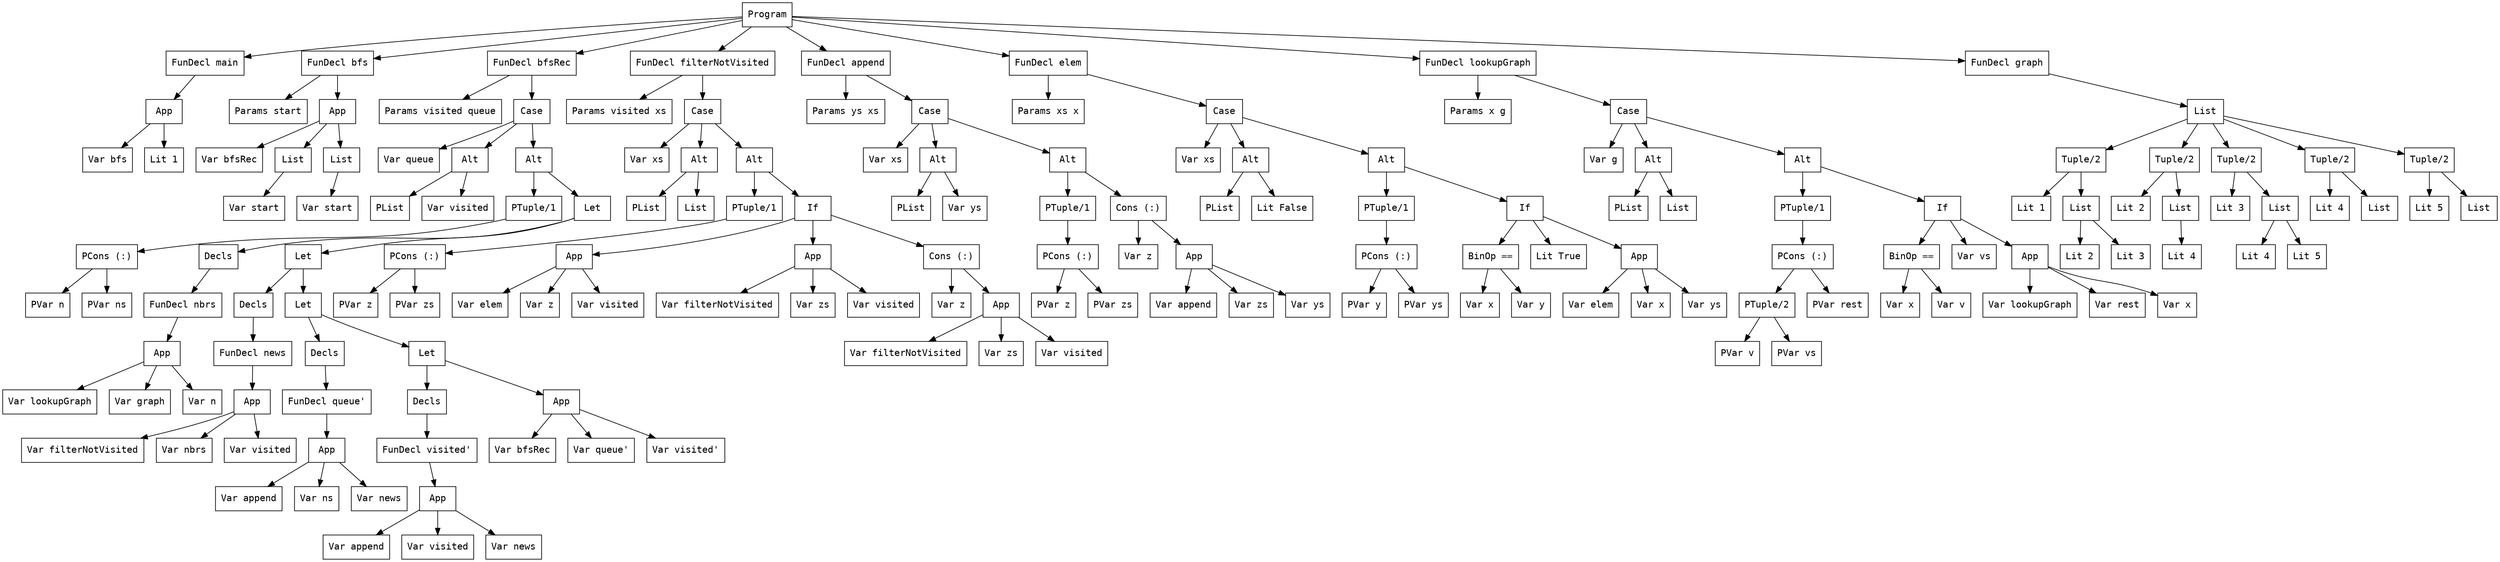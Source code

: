 digraph AST {
  rankdir=TB;
  node [shape=box,fontname="monospace"];
  0 [shape=box,label="Program"];
  1 [shape=box,label="FunDecl main"];
  2 [shape=box,label="App"];
  3 [shape=box,label="Var bfs"];
  2 -> 3;
  4 [shape=box,label="Lit 1"];
  2 -> 4;
  1 -> 2;
  0 -> 1;
  5 [shape=box,label="FunDecl bfs"];
  6 [shape=box,label="Params start"];
  5 -> 6;
  7 [shape=box,label="App"];
  8 [shape=box,label="Var bfsRec"];
  7 -> 8;
  9 [shape=box,label="List"];
  10 [shape=box,label="Var start"];
  9 -> 10;
  7 -> 9;
  11 [shape=box,label="List"];
  12 [shape=box,label="Var start"];
  11 -> 12;
  7 -> 11;
  5 -> 7;
  0 -> 5;
  13 [shape=box,label="FunDecl bfsRec"];
  14 [shape=box,label="Params visited queue"];
  13 -> 14;
  15 [shape=box,label="Case"];
  16 [shape=box,label="Var queue"];
  15 -> 16;
  17 [shape=box,label="Alt"];
  18 [shape=box,label="PList"];
  19 [shape=box,label="Var visited"];
  17 -> 18;
  17 -> 19;
  15 -> 17;
  20 [shape=box,label="Alt"];
  21 [shape=box,label="PTuple/1"];
  22 [shape=box,label="PCons (:)"];
  23 [shape=box,label="PVar n"];
  24 [shape=box,label="PVar ns"];
  22 -> 23;
  22 -> 24;
  21 -> 22;
  25 [shape=box,label="Let"];
  26 [shape=box,label="Decls"];
  25 -> 26;
  27 [shape=box,label="FunDecl nbrs"];
  28 [shape=box,label="App"];
  29 [shape=box,label="Var lookupGraph"];
  28 -> 29;
  30 [shape=box,label="Var graph"];
  28 -> 30;
  31 [shape=box,label="Var n"];
  28 -> 31;
  27 -> 28;
  26 -> 27;
  32 [shape=box,label="Let"];
  33 [shape=box,label="Decls"];
  32 -> 33;
  34 [shape=box,label="FunDecl news"];
  35 [shape=box,label="App"];
  36 [shape=box,label="Var filterNotVisited"];
  35 -> 36;
  37 [shape=box,label="Var nbrs"];
  35 -> 37;
  38 [shape=box,label="Var visited"];
  35 -> 38;
  34 -> 35;
  33 -> 34;
  39 [shape=box,label="Let"];
  40 [shape=box,label="Decls"];
  39 -> 40;
  41 [shape=box,label="FunDecl queue'"];
  42 [shape=box,label="App"];
  43 [shape=box,label="Var append"];
  42 -> 43;
  44 [shape=box,label="Var ns"];
  42 -> 44;
  45 [shape=box,label="Var news"];
  42 -> 45;
  41 -> 42;
  40 -> 41;
  46 [shape=box,label="Let"];
  47 [shape=box,label="Decls"];
  46 -> 47;
  48 [shape=box,label="FunDecl visited'"];
  49 [shape=box,label="App"];
  50 [shape=box,label="Var append"];
  49 -> 50;
  51 [shape=box,label="Var visited"];
  49 -> 51;
  52 [shape=box,label="Var news"];
  49 -> 52;
  48 -> 49;
  47 -> 48;
  53 [shape=box,label="App"];
  54 [shape=box,label="Var bfsRec"];
  53 -> 54;
  55 [shape=box,label="Var queue'"];
  53 -> 55;
  56 [shape=box,label="Var visited'"];
  53 -> 56;
  46 -> 53;
  39 -> 46;
  32 -> 39;
  25 -> 32;
  20 -> 21;
  20 -> 25;
  15 -> 20;
  13 -> 15;
  0 -> 13;
  57 [shape=box,label="FunDecl filterNotVisited"];
  58 [shape=box,label="Params visited xs"];
  57 -> 58;
  59 [shape=box,label="Case"];
  60 [shape=box,label="Var xs"];
  59 -> 60;
  61 [shape=box,label="Alt"];
  62 [shape=box,label="PList"];
  63 [shape=box,label="List"];
  61 -> 62;
  61 -> 63;
  59 -> 61;
  64 [shape=box,label="Alt"];
  65 [shape=box,label="PTuple/1"];
  66 [shape=box,label="PCons (:)"];
  67 [shape=box,label="PVar z"];
  68 [shape=box,label="PVar zs"];
  66 -> 67;
  66 -> 68;
  65 -> 66;
  69 [shape=box,label="If"];
  70 [shape=box,label="App"];
  71 [shape=box,label="Var elem"];
  70 -> 71;
  72 [shape=box,label="Var z"];
  70 -> 72;
  73 [shape=box,label="Var visited"];
  70 -> 73;
  69 -> 70;
  74 [shape=box,label="App"];
  75 [shape=box,label="Var filterNotVisited"];
  74 -> 75;
  76 [shape=box,label="Var zs"];
  74 -> 76;
  77 [shape=box,label="Var visited"];
  74 -> 77;
  69 -> 74;
  78 [shape=box,label="Cons (:)"];
  79 [shape=box,label="Var z"];
  78 -> 79;
  80 [shape=box,label="App"];
  81 [shape=box,label="Var filterNotVisited"];
  80 -> 81;
  82 [shape=box,label="Var zs"];
  80 -> 82;
  83 [shape=box,label="Var visited"];
  80 -> 83;
  78 -> 80;
  69 -> 78;
  64 -> 65;
  64 -> 69;
  59 -> 64;
  57 -> 59;
  0 -> 57;
  84 [shape=box,label="FunDecl append"];
  85 [shape=box,label="Params ys xs"];
  84 -> 85;
  86 [shape=box,label="Case"];
  87 [shape=box,label="Var xs"];
  86 -> 87;
  88 [shape=box,label="Alt"];
  89 [shape=box,label="PList"];
  90 [shape=box,label="Var ys"];
  88 -> 89;
  88 -> 90;
  86 -> 88;
  91 [shape=box,label="Alt"];
  92 [shape=box,label="PTuple/1"];
  93 [shape=box,label="PCons (:)"];
  94 [shape=box,label="PVar z"];
  95 [shape=box,label="PVar zs"];
  93 -> 94;
  93 -> 95;
  92 -> 93;
  96 [shape=box,label="Cons (:)"];
  97 [shape=box,label="Var z"];
  96 -> 97;
  98 [shape=box,label="App"];
  99 [shape=box,label="Var append"];
  98 -> 99;
  100 [shape=box,label="Var zs"];
  98 -> 100;
  101 [shape=box,label="Var ys"];
  98 -> 101;
  96 -> 98;
  91 -> 92;
  91 -> 96;
  86 -> 91;
  84 -> 86;
  0 -> 84;
  102 [shape=box,label="FunDecl elem"];
  103 [shape=box,label="Params xs x"];
  102 -> 103;
  104 [shape=box,label="Case"];
  105 [shape=box,label="Var xs"];
  104 -> 105;
  106 [shape=box,label="Alt"];
  107 [shape=box,label="PList"];
  108 [shape=box,label="Lit False"];
  106 -> 107;
  106 -> 108;
  104 -> 106;
  109 [shape=box,label="Alt"];
  110 [shape=box,label="PTuple/1"];
  111 [shape=box,label="PCons (:)"];
  112 [shape=box,label="PVar y"];
  113 [shape=box,label="PVar ys"];
  111 -> 112;
  111 -> 113;
  110 -> 111;
  114 [shape=box,label="If"];
  115 [shape=box,label="BinOp =="];
  116 [shape=box,label="Var x"];
  115 -> 116;
  117 [shape=box,label="Var y"];
  115 -> 117;
  114 -> 115;
  118 [shape=box,label="Lit True"];
  114 -> 118;
  119 [shape=box,label="App"];
  120 [shape=box,label="Var elem"];
  119 -> 120;
  121 [shape=box,label="Var x"];
  119 -> 121;
  122 [shape=box,label="Var ys"];
  119 -> 122;
  114 -> 119;
  109 -> 110;
  109 -> 114;
  104 -> 109;
  102 -> 104;
  0 -> 102;
  123 [shape=box,label="FunDecl lookupGraph"];
  124 [shape=box,label="Params x g"];
  123 -> 124;
  125 [shape=box,label="Case"];
  126 [shape=box,label="Var g"];
  125 -> 126;
  127 [shape=box,label="Alt"];
  128 [shape=box,label="PList"];
  129 [shape=box,label="List"];
  127 -> 128;
  127 -> 129;
  125 -> 127;
  130 [shape=box,label="Alt"];
  131 [shape=box,label="PTuple/1"];
  132 [shape=box,label="PCons (:)"];
  133 [shape=box,label="PTuple/2"];
  134 [shape=box,label="PVar v"];
  133 -> 134;
  135 [shape=box,label="PVar vs"];
  133 -> 135;
  136 [shape=box,label="PVar rest"];
  132 -> 133;
  132 -> 136;
  131 -> 132;
  137 [shape=box,label="If"];
  138 [shape=box,label="BinOp =="];
  139 [shape=box,label="Var x"];
  138 -> 139;
  140 [shape=box,label="Var v"];
  138 -> 140;
  137 -> 138;
  141 [shape=box,label="Var vs"];
  137 -> 141;
  142 [shape=box,label="App"];
  143 [shape=box,label="Var lookupGraph"];
  142 -> 143;
  144 [shape=box,label="Var rest"];
  142 -> 144;
  145 [shape=box,label="Var x"];
  142 -> 145;
  137 -> 142;
  130 -> 131;
  130 -> 137;
  125 -> 130;
  123 -> 125;
  0 -> 123;
  146 [shape=box,label="FunDecl graph"];
  147 [shape=box,label="List"];
  148 [shape=box,label="Tuple/2"];
  149 [shape=box,label="Lit 1"];
  148 -> 149;
  150 [shape=box,label="List"];
  151 [shape=box,label="Lit 2"];
  150 -> 151;
  152 [shape=box,label="Lit 3"];
  150 -> 152;
  148 -> 150;
  147 -> 148;
  153 [shape=box,label="Tuple/2"];
  154 [shape=box,label="Lit 2"];
  153 -> 154;
  155 [shape=box,label="List"];
  156 [shape=box,label="Lit 4"];
  155 -> 156;
  153 -> 155;
  147 -> 153;
  157 [shape=box,label="Tuple/2"];
  158 [shape=box,label="Lit 3"];
  157 -> 158;
  159 [shape=box,label="List"];
  160 [shape=box,label="Lit 4"];
  159 -> 160;
  161 [shape=box,label="Lit 5"];
  159 -> 161;
  157 -> 159;
  147 -> 157;
  162 [shape=box,label="Tuple/2"];
  163 [shape=box,label="Lit 4"];
  162 -> 163;
  164 [shape=box,label="List"];
  162 -> 164;
  147 -> 162;
  165 [shape=box,label="Tuple/2"];
  166 [shape=box,label="Lit 5"];
  165 -> 166;
  167 [shape=box,label="List"];
  165 -> 167;
  147 -> 165;
  146 -> 147;
  0 -> 146;
}
